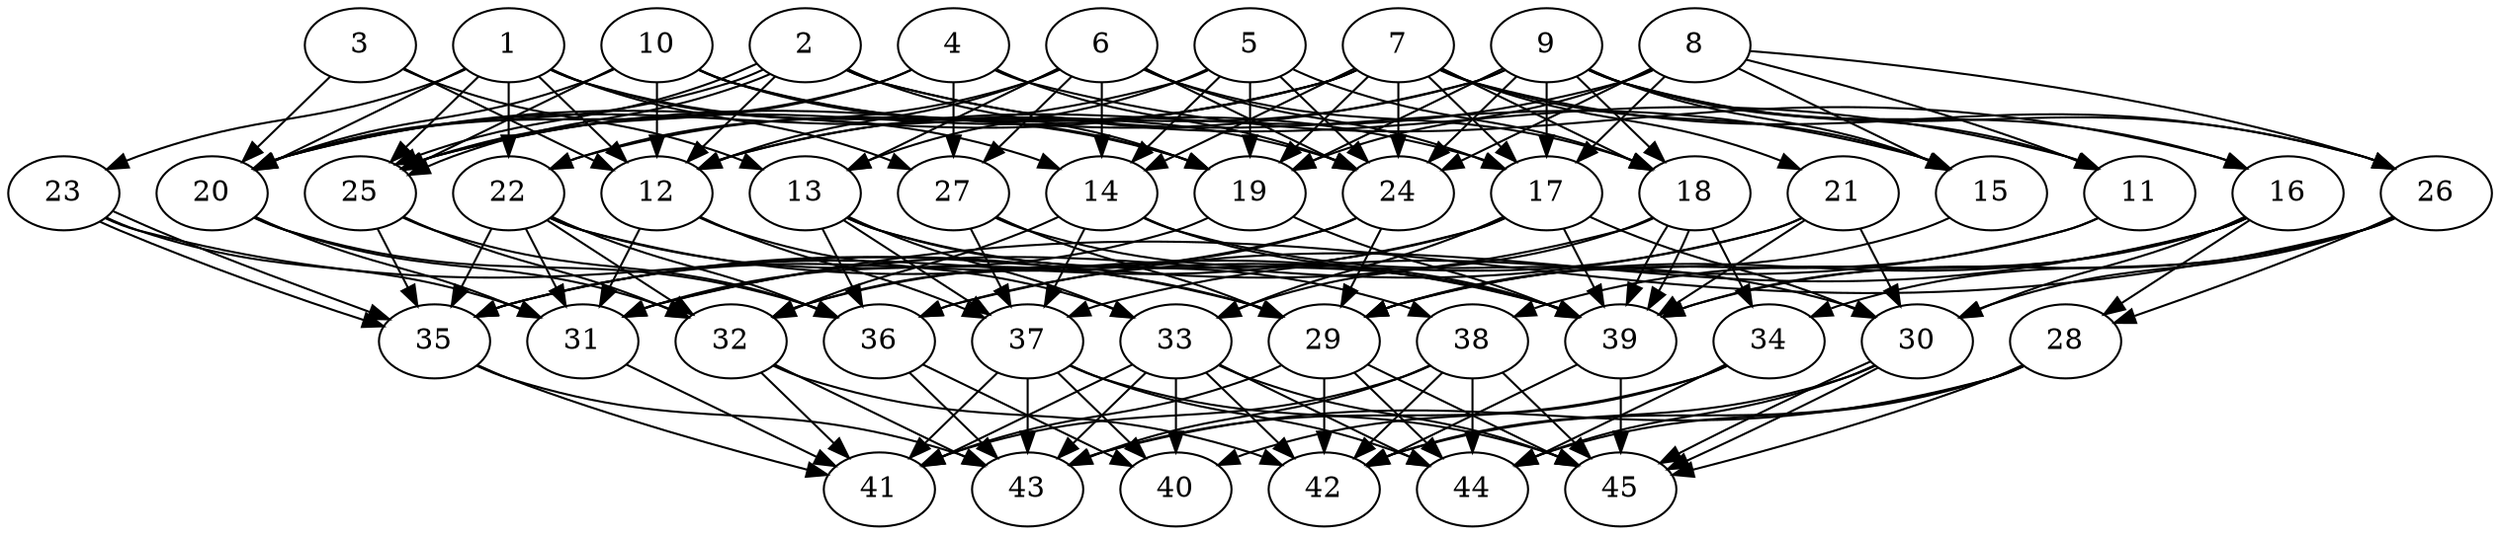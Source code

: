 // DAG automatically generated by daggen at Thu Oct  3 14:07:25 2019
// ./daggen --dot -n 45 --ccr 0.5 --fat 0.7 --regular 0.5 --density 0.7 --mindata 5242880 --maxdata 52428800 
digraph G {
  1 [size="35575808", alpha="0.05", expect_size="17787904"] 
  1 -> 12 [size ="17787904"]
  1 -> 14 [size ="17787904"]
  1 -> 19 [size ="17787904"]
  1 -> 20 [size ="17787904"]
  1 -> 22 [size ="17787904"]
  1 -> 23 [size ="17787904"]
  1 -> 25 [size ="17787904"]
  1 -> 27 [size ="17787904"]
  2 [size="50112512", alpha="0.03", expect_size="25056256"] 
  2 -> 11 [size ="25056256"]
  2 -> 12 [size ="25056256"]
  2 -> 15 [size ="25056256"]
  2 -> 19 [size ="25056256"]
  2 -> 20 [size ="25056256"]
  2 -> 25 [size ="25056256"]
  2 -> 25 [size ="25056256"]
  3 [size="24651776", alpha="0.09", expect_size="12325888"] 
  3 -> 12 [size ="12325888"]
  3 -> 13 [size ="12325888"]
  3 -> 20 [size ="12325888"]
  4 [size="93145088", alpha="0.18", expect_size="46572544"] 
  4 -> 16 [size ="46572544"]
  4 -> 20 [size ="46572544"]
  4 -> 24 [size ="46572544"]
  4 -> 25 [size ="46572544"]
  4 -> 27 [size ="46572544"]
  5 [size="30461952", alpha="0.01", expect_size="15230976"] 
  5 -> 13 [size ="15230976"]
  5 -> 14 [size ="15230976"]
  5 -> 18 [size ="15230976"]
  5 -> 19 [size ="15230976"]
  5 -> 20 [size ="15230976"]
  5 -> 24 [size ="15230976"]
  6 [size="15550464", alpha="0.00", expect_size="7775232"] 
  6 -> 12 [size ="7775232"]
  6 -> 13 [size ="7775232"]
  6 -> 14 [size ="7775232"]
  6 -> 17 [size ="7775232"]
  6 -> 18 [size ="7775232"]
  6 -> 22 [size ="7775232"]
  6 -> 24 [size ="7775232"]
  6 -> 27 [size ="7775232"]
  7 [size="91156480", alpha="0.19", expect_size="45578240"] 
  7 -> 14 [size ="45578240"]
  7 -> 15 [size ="45578240"]
  7 -> 17 [size ="45578240"]
  7 -> 18 [size ="45578240"]
  7 -> 19 [size ="45578240"]
  7 -> 20 [size ="45578240"]
  7 -> 21 [size ="45578240"]
  7 -> 22 [size ="45578240"]
  7 -> 24 [size ="45578240"]
  7 -> 25 [size ="45578240"]
  7 -> 26 [size ="45578240"]
  8 [size="27336704", alpha="0.06", expect_size="13668352"] 
  8 -> 11 [size ="13668352"]
  8 -> 12 [size ="13668352"]
  8 -> 15 [size ="13668352"]
  8 -> 17 [size ="13668352"]
  8 -> 19 [size ="13668352"]
  8 -> 24 [size ="13668352"]
  8 -> 26 [size ="13668352"]
  9 [size="68923392", alpha="0.04", expect_size="34461696"] 
  9 -> 11 [size ="34461696"]
  9 -> 12 [size ="34461696"]
  9 -> 15 [size ="34461696"]
  9 -> 16 [size ="34461696"]
  9 -> 17 [size ="34461696"]
  9 -> 18 [size ="34461696"]
  9 -> 19 [size ="34461696"]
  9 -> 24 [size ="34461696"]
  9 -> 25 [size ="34461696"]
  9 -> 26 [size ="34461696"]
  10 [size="90341376", alpha="0.11", expect_size="45170688"] 
  10 -> 12 [size ="45170688"]
  10 -> 17 [size ="45170688"]
  10 -> 19 [size ="45170688"]
  10 -> 20 [size ="45170688"]
  10 -> 24 [size ="45170688"]
  10 -> 25 [size ="45170688"]
  11 [size="68306944", alpha="0.00", expect_size="34153472"] 
  11 -> 29 [size ="34153472"]
  11 -> 37 [size ="34153472"]
  12 [size="92995584", alpha="0.01", expect_size="46497792"] 
  12 -> 31 [size ="46497792"]
  12 -> 33 [size ="46497792"]
  12 -> 37 [size ="46497792"]
  13 [size="12300288", alpha="0.14", expect_size="6150144"] 
  13 -> 33 [size ="6150144"]
  13 -> 36 [size ="6150144"]
  13 -> 37 [size ="6150144"]
  13 -> 38 [size ="6150144"]
  13 -> 39 [size ="6150144"]
  14 [size="55588864", alpha="0.17", expect_size="27794432"] 
  14 -> 30 [size ="27794432"]
  14 -> 32 [size ="27794432"]
  14 -> 37 [size ="27794432"]
  14 -> 39 [size ="27794432"]
  15 [size="45944832", alpha="0.05", expect_size="22972416"] 
  15 -> 29 [size ="22972416"]
  16 [size="50089984", alpha="0.19", expect_size="25044992"] 
  16 -> 28 [size ="25044992"]
  16 -> 29 [size ="25044992"]
  16 -> 30 [size ="25044992"]
  16 -> 36 [size ="25044992"]
  16 -> 38 [size ="25044992"]
  16 -> 39 [size ="25044992"]
  17 [size="51402752", alpha="0.12", expect_size="25701376"] 
  17 -> 30 [size ="25701376"]
  17 -> 32 [size ="25701376"]
  17 -> 33 [size ="25701376"]
  17 -> 35 [size ="25701376"]
  17 -> 39 [size ="25701376"]
  18 [size="45006848", alpha="0.12", expect_size="22503424"] 
  18 -> 33 [size ="22503424"]
  18 -> 34 [size ="22503424"]
  18 -> 35 [size ="22503424"]
  18 -> 39 [size ="22503424"]
  18 -> 39 [size ="22503424"]
  19 [size="75489280", alpha="0.01", expect_size="37744640"] 
  19 -> 31 [size ="37744640"]
  19 -> 39 [size ="37744640"]
  20 [size="93917184", alpha="0.06", expect_size="46958592"] 
  20 -> 31 [size ="46958592"]
  20 -> 32 [size ="46958592"]
  20 -> 36 [size ="46958592"]
  21 [size="53628928", alpha="0.16", expect_size="26814464"] 
  21 -> 30 [size ="26814464"]
  21 -> 31 [size ="26814464"]
  21 -> 36 [size ="26814464"]
  21 -> 39 [size ="26814464"]
  22 [size="55482368", alpha="0.14", expect_size="27741184"] 
  22 -> 29 [size ="27741184"]
  22 -> 31 [size ="27741184"]
  22 -> 32 [size ="27741184"]
  22 -> 35 [size ="27741184"]
  22 -> 36 [size ="27741184"]
  22 -> 39 [size ="27741184"]
  23 [size="61214720", alpha="0.15", expect_size="30607360"] 
  23 -> 29 [size ="30607360"]
  23 -> 31 [size ="30607360"]
  23 -> 35 [size ="30607360"]
  23 -> 35 [size ="30607360"]
  24 [size="33103872", alpha="0.14", expect_size="16551936"] 
  24 -> 29 [size ="16551936"]
  24 -> 32 [size ="16551936"]
  24 -> 35 [size ="16551936"]
  25 [size="19398656", alpha="0.17", expect_size="9699328"] 
  25 -> 32 [size ="9699328"]
  25 -> 35 [size ="9699328"]
  25 -> 36 [size ="9699328"]
  26 [size="42747904", alpha="0.01", expect_size="21373952"] 
  26 -> 28 [size ="21373952"]
  26 -> 30 [size ="21373952"]
  26 -> 31 [size ="21373952"]
  26 -> 34 [size ="21373952"]
  26 -> 39 [size ="21373952"]
  27 [size="37201920", alpha="0.02", expect_size="18600960"] 
  27 -> 29 [size ="18600960"]
  27 -> 37 [size ="18600960"]
  27 -> 39 [size ="18600960"]
  28 [size="95283200", alpha="0.07", expect_size="47641600"] 
  28 -> 42 [size ="47641600"]
  28 -> 43 [size ="47641600"]
  28 -> 44 [size ="47641600"]
  28 -> 45 [size ="47641600"]
  29 [size="56850432", alpha="0.04", expect_size="28425216"] 
  29 -> 41 [size ="28425216"]
  29 -> 42 [size ="28425216"]
  29 -> 44 [size ="28425216"]
  29 -> 45 [size ="28425216"]
  30 [size="61794304", alpha="0.18", expect_size="30897152"] 
  30 -> 42 [size ="30897152"]
  30 -> 44 [size ="30897152"]
  30 -> 45 [size ="30897152"]
  30 -> 45 [size ="30897152"]
  31 [size="88324096", alpha="0.05", expect_size="44162048"] 
  31 -> 41 [size ="44162048"]
  32 [size="67160064", alpha="0.09", expect_size="33580032"] 
  32 -> 41 [size ="33580032"]
  32 -> 42 [size ="33580032"]
  32 -> 43 [size ="33580032"]
  33 [size="37928960", alpha="0.13", expect_size="18964480"] 
  33 -> 40 [size ="18964480"]
  33 -> 41 [size ="18964480"]
  33 -> 42 [size ="18964480"]
  33 -> 43 [size ="18964480"]
  33 -> 44 [size ="18964480"]
  33 -> 45 [size ="18964480"]
  34 [size="14798848", alpha="0.07", expect_size="7399424"] 
  34 -> 40 [size ="7399424"]
  34 -> 43 [size ="7399424"]
  34 -> 44 [size ="7399424"]
  35 [size="80429056", alpha="0.08", expect_size="40214528"] 
  35 -> 41 [size ="40214528"]
  35 -> 43 [size ="40214528"]
  36 [size="66052096", alpha="0.17", expect_size="33026048"] 
  36 -> 40 [size ="33026048"]
  36 -> 43 [size ="33026048"]
  37 [size="71106560", alpha="0.16", expect_size="35553280"] 
  37 -> 40 [size ="35553280"]
  37 -> 41 [size ="35553280"]
  37 -> 43 [size ="35553280"]
  37 -> 44 [size ="35553280"]
  37 -> 45 [size ="35553280"]
  38 [size="81891328", alpha="0.02", expect_size="40945664"] 
  38 -> 41 [size ="40945664"]
  38 -> 42 [size ="40945664"]
  38 -> 43 [size ="40945664"]
  38 -> 44 [size ="40945664"]
  38 -> 45 [size ="40945664"]
  39 [size="20887552", alpha="0.01", expect_size="10443776"] 
  39 -> 42 [size ="10443776"]
  39 -> 45 [size ="10443776"]
  40 [size="40904704", alpha="0.18", expect_size="20452352"] 
  41 [size="33052672", alpha="0.04", expect_size="16526336"] 
  42 [size="55160832", alpha="0.00", expect_size="27580416"] 
  43 [size="95361024", alpha="0.07", expect_size="47680512"] 
  44 [size="61102080", alpha="0.18", expect_size="30551040"] 
  45 [size="91858944", alpha="0.11", expect_size="45929472"] 
}
